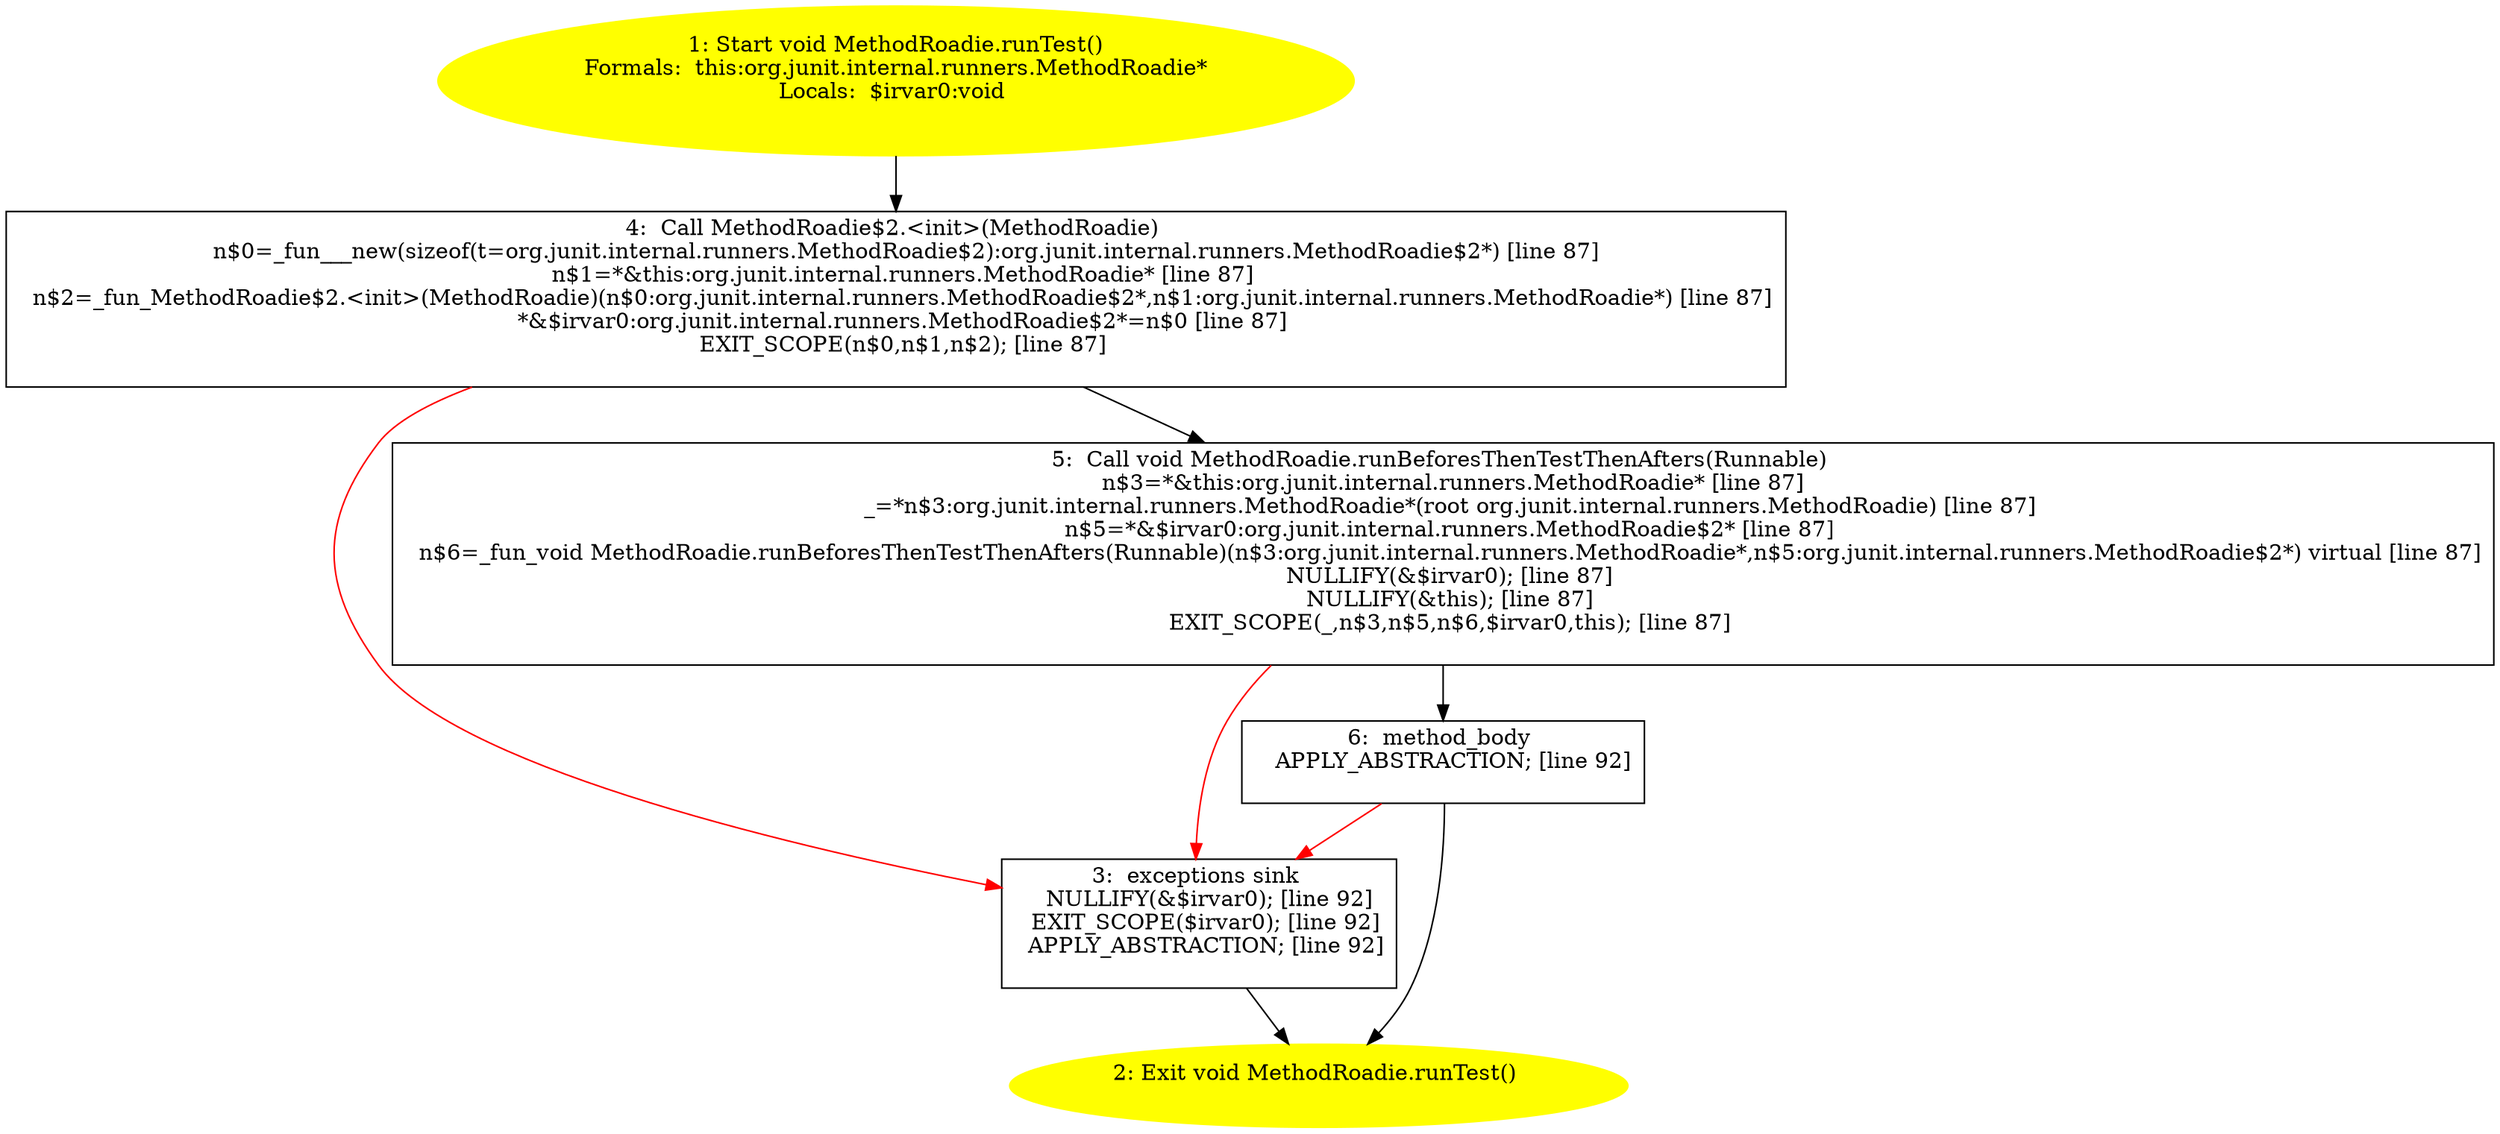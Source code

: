 /* @generated */
digraph cfg {
"org.junit.internal.runners.MethodRoadie.runTest():void.d1dac87f6b734c7f299c05b76903ab47_1" [label="1: Start void MethodRoadie.runTest()\nFormals:  this:org.junit.internal.runners.MethodRoadie*\nLocals:  $irvar0:void \n  " color=yellow style=filled]
	

	 "org.junit.internal.runners.MethodRoadie.runTest():void.d1dac87f6b734c7f299c05b76903ab47_1" -> "org.junit.internal.runners.MethodRoadie.runTest():void.d1dac87f6b734c7f299c05b76903ab47_4" ;
"org.junit.internal.runners.MethodRoadie.runTest():void.d1dac87f6b734c7f299c05b76903ab47_2" [label="2: Exit void MethodRoadie.runTest() \n  " color=yellow style=filled]
	

"org.junit.internal.runners.MethodRoadie.runTest():void.d1dac87f6b734c7f299c05b76903ab47_3" [label="3:  exceptions sink \n   NULLIFY(&$irvar0); [line 92]\n  EXIT_SCOPE($irvar0); [line 92]\n  APPLY_ABSTRACTION; [line 92]\n " shape="box"]
	

	 "org.junit.internal.runners.MethodRoadie.runTest():void.d1dac87f6b734c7f299c05b76903ab47_3" -> "org.junit.internal.runners.MethodRoadie.runTest():void.d1dac87f6b734c7f299c05b76903ab47_2" ;
"org.junit.internal.runners.MethodRoadie.runTest():void.d1dac87f6b734c7f299c05b76903ab47_4" [label="4:  Call MethodRoadie$2.<init>(MethodRoadie) \n   n$0=_fun___new(sizeof(t=org.junit.internal.runners.MethodRoadie$2):org.junit.internal.runners.MethodRoadie$2*) [line 87]\n  n$1=*&this:org.junit.internal.runners.MethodRoadie* [line 87]\n  n$2=_fun_MethodRoadie$2.<init>(MethodRoadie)(n$0:org.junit.internal.runners.MethodRoadie$2*,n$1:org.junit.internal.runners.MethodRoadie*) [line 87]\n  *&$irvar0:org.junit.internal.runners.MethodRoadie$2*=n$0 [line 87]\n  EXIT_SCOPE(n$0,n$1,n$2); [line 87]\n " shape="box"]
	

	 "org.junit.internal.runners.MethodRoadie.runTest():void.d1dac87f6b734c7f299c05b76903ab47_4" -> "org.junit.internal.runners.MethodRoadie.runTest():void.d1dac87f6b734c7f299c05b76903ab47_5" ;
	 "org.junit.internal.runners.MethodRoadie.runTest():void.d1dac87f6b734c7f299c05b76903ab47_4" -> "org.junit.internal.runners.MethodRoadie.runTest():void.d1dac87f6b734c7f299c05b76903ab47_3" [color="red" ];
"org.junit.internal.runners.MethodRoadie.runTest():void.d1dac87f6b734c7f299c05b76903ab47_5" [label="5:  Call void MethodRoadie.runBeforesThenTestThenAfters(Runnable) \n   n$3=*&this:org.junit.internal.runners.MethodRoadie* [line 87]\n  _=*n$3:org.junit.internal.runners.MethodRoadie*(root org.junit.internal.runners.MethodRoadie) [line 87]\n  n$5=*&$irvar0:org.junit.internal.runners.MethodRoadie$2* [line 87]\n  n$6=_fun_void MethodRoadie.runBeforesThenTestThenAfters(Runnable)(n$3:org.junit.internal.runners.MethodRoadie*,n$5:org.junit.internal.runners.MethodRoadie$2*) virtual [line 87]\n  NULLIFY(&$irvar0); [line 87]\n  NULLIFY(&this); [line 87]\n  EXIT_SCOPE(_,n$3,n$5,n$6,$irvar0,this); [line 87]\n " shape="box"]
	

	 "org.junit.internal.runners.MethodRoadie.runTest():void.d1dac87f6b734c7f299c05b76903ab47_5" -> "org.junit.internal.runners.MethodRoadie.runTest():void.d1dac87f6b734c7f299c05b76903ab47_6" ;
	 "org.junit.internal.runners.MethodRoadie.runTest():void.d1dac87f6b734c7f299c05b76903ab47_5" -> "org.junit.internal.runners.MethodRoadie.runTest():void.d1dac87f6b734c7f299c05b76903ab47_3" [color="red" ];
"org.junit.internal.runners.MethodRoadie.runTest():void.d1dac87f6b734c7f299c05b76903ab47_6" [label="6:  method_body \n   APPLY_ABSTRACTION; [line 92]\n " shape="box"]
	

	 "org.junit.internal.runners.MethodRoadie.runTest():void.d1dac87f6b734c7f299c05b76903ab47_6" -> "org.junit.internal.runners.MethodRoadie.runTest():void.d1dac87f6b734c7f299c05b76903ab47_2" ;
	 "org.junit.internal.runners.MethodRoadie.runTest():void.d1dac87f6b734c7f299c05b76903ab47_6" -> "org.junit.internal.runners.MethodRoadie.runTest():void.d1dac87f6b734c7f299c05b76903ab47_3" [color="red" ];
}
